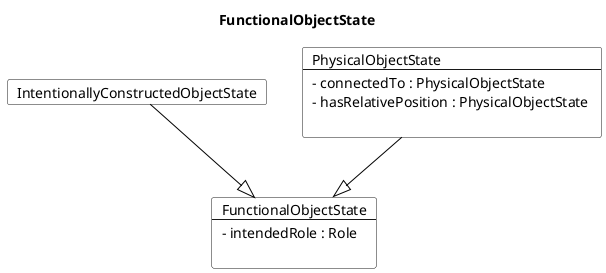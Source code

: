 @startuml
Title FunctionalObjectState 

Card FunctionalObjectState #fff [
FunctionalObjectState
----
- intendedRole : Role 

]
Card IntentionallyConstructedObjectState #fff [
IntentionallyConstructedObjectState
]
IntentionallyConstructedObjectState --|> FunctionalObjectState  #000 
Card PhysicalObjectState #fff [
PhysicalObjectState
----
- connectedTo : PhysicalObjectState 
- hasRelativePosition : PhysicalObjectState 

]
PhysicalObjectState --|> FunctionalObjectState  #000 
@enduml